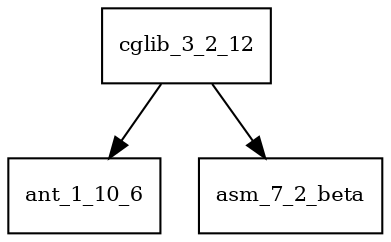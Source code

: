 digraph cglib_3_2_12_dependencies {
  node [shape = box, fontsize=10.0];
  cglib_3_2_12 -> ant_1_10_6;
  cglib_3_2_12 -> asm_7_2_beta;
}
